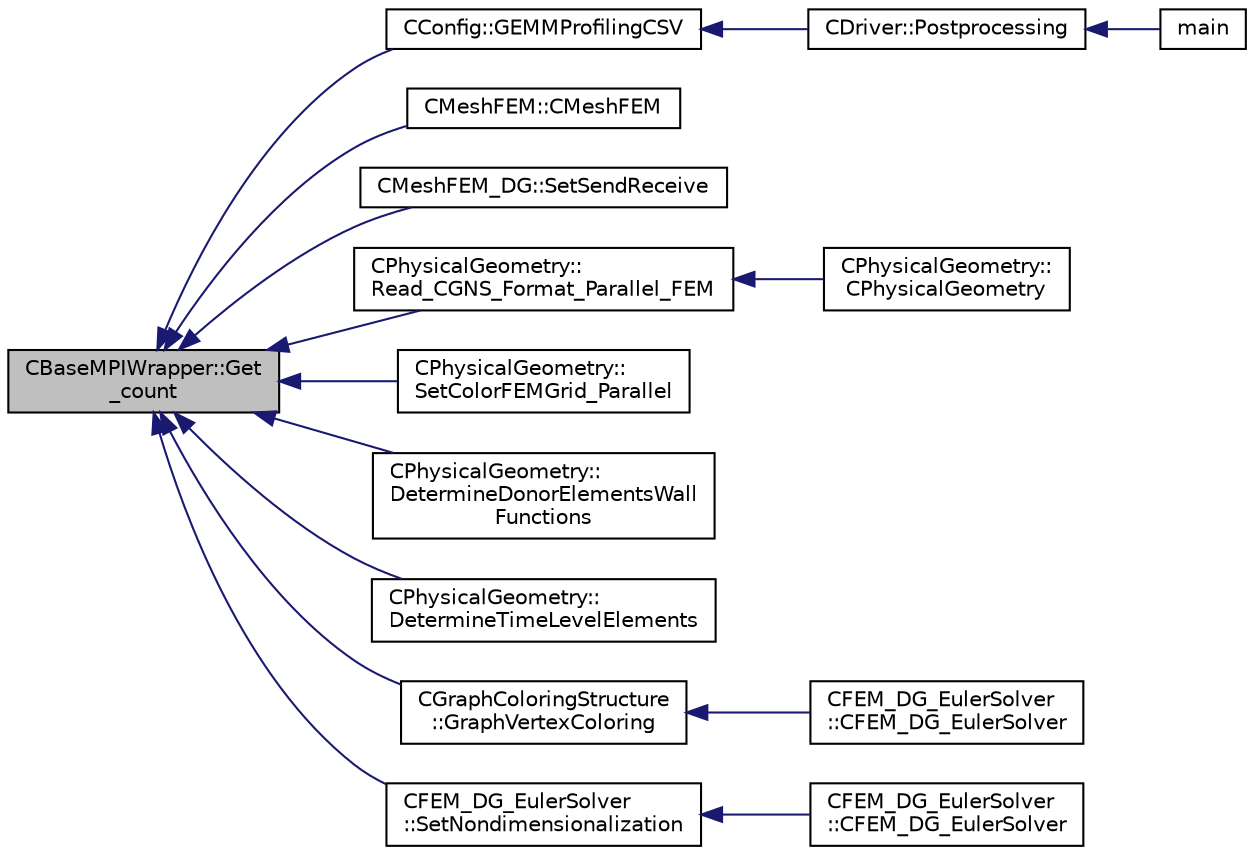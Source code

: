 digraph "CBaseMPIWrapper::Get_count"
{
  edge [fontname="Helvetica",fontsize="10",labelfontname="Helvetica",labelfontsize="10"];
  node [fontname="Helvetica",fontsize="10",shape=record];
  rankdir="LR";
  Node2261 [label="CBaseMPIWrapper::Get\l_count",height=0.2,width=0.4,color="black", fillcolor="grey75", style="filled", fontcolor="black"];
  Node2261 -> Node2262 [dir="back",color="midnightblue",fontsize="10",style="solid",fontname="Helvetica"];
  Node2262 [label="CConfig::GEMMProfilingCSV",height=0.2,width=0.4,color="black", fillcolor="white", style="filled",URL="$class_c_config.html#a23daca0da392584c34dde6d85ea1f40f",tooltip="Write a CSV file containing the results of the profiling. "];
  Node2262 -> Node2263 [dir="back",color="midnightblue",fontsize="10",style="solid",fontname="Helvetica"];
  Node2263 [label="CDriver::Postprocessing",height=0.2,width=0.4,color="black", fillcolor="white", style="filled",URL="$class_c_driver.html#a6ad9df8d8a8de75033ef296fed39c213",tooltip="Deallocation routine. "];
  Node2263 -> Node2264 [dir="back",color="midnightblue",fontsize="10",style="solid",fontname="Helvetica"];
  Node2264 [label="main",height=0.2,width=0.4,color="black", fillcolor="white", style="filled",URL="$_s_u2___c_f_d_8cpp.html#a0ddf1224851353fc92bfbff6f499fa97"];
  Node2261 -> Node2265 [dir="back",color="midnightblue",fontsize="10",style="solid",fontname="Helvetica"];
  Node2265 [label="CMeshFEM::CMeshFEM",height=0.2,width=0.4,color="black", fillcolor="white", style="filled",URL="$class_c_mesh_f_e_m.html#ae74b12670fb49ad4d28836d9fc2aab8d",tooltip="Redistributes the grid over the ranks and creates the halo layer. "];
  Node2261 -> Node2266 [dir="back",color="midnightblue",fontsize="10",style="solid",fontname="Helvetica"];
  Node2266 [label="CMeshFEM_DG::SetSendReceive",height=0.2,width=0.4,color="black", fillcolor="white", style="filled",URL="$class_c_mesh_f_e_m___d_g.html#adf8fcdf33a354af9a10af730fe9786bb",tooltip="Set the send receive boundaries of the grid. "];
  Node2261 -> Node2267 [dir="back",color="midnightblue",fontsize="10",style="solid",fontname="Helvetica"];
  Node2267 [label="CPhysicalGeometry::\lRead_CGNS_Format_Parallel_FEM",height=0.2,width=0.4,color="black", fillcolor="white", style="filled",URL="$class_c_physical_geometry.html#a5fa5c4805d03646f8bfbf8622265f958",tooltip="Reads for the FEM solver the geometry of the grid and adjust the boundary conditions with the configu..."];
  Node2267 -> Node2268 [dir="back",color="midnightblue",fontsize="10",style="solid",fontname="Helvetica"];
  Node2268 [label="CPhysicalGeometry::\lCPhysicalGeometry",height=0.2,width=0.4,color="black", fillcolor="white", style="filled",URL="$class_c_physical_geometry.html#a075a737b341a64de5463ddd41096692e",tooltip="Reads the geometry of the grid and adjust the boundary conditions with the configuration file..."];
  Node2261 -> Node2269 [dir="back",color="midnightblue",fontsize="10",style="solid",fontname="Helvetica"];
  Node2269 [label="CPhysicalGeometry::\lSetColorFEMGrid_Parallel",height=0.2,width=0.4,color="black", fillcolor="white", style="filled",URL="$class_c_physical_geometry.html#a731c0207381f31f0b1165b646abc2acb",tooltip="Set the domains for FEM grid partitioning using ParMETIS. "];
  Node2261 -> Node2270 [dir="back",color="midnightblue",fontsize="10",style="solid",fontname="Helvetica"];
  Node2270 [label="CPhysicalGeometry::\lDetermineDonorElementsWall\lFunctions",height=0.2,width=0.4,color="black", fillcolor="white", style="filled",URL="$class_c_physical_geometry.html#acef4e18142b580bf09f21e5b71387d5f",tooltip="Determine the donor elements for the boundary elements on viscous wall boundaries when wall functions..."];
  Node2261 -> Node2271 [dir="back",color="midnightblue",fontsize="10",style="solid",fontname="Helvetica"];
  Node2271 [label="CPhysicalGeometry::\lDetermineTimeLevelElements",height=0.2,width=0.4,color="black", fillcolor="white", style="filled",URL="$class_c_physical_geometry.html#a18f63cc49f7dc20241a0599ad1426ba8",tooltip="Determine the time level of the elements when time accurate local time stepping is employed..."];
  Node2261 -> Node2272 [dir="back",color="midnightblue",fontsize="10",style="solid",fontname="Helvetica"];
  Node2272 [label="CGraphColoringStructure\l::GraphVertexColoring",height=0.2,width=0.4,color="black", fillcolor="white", style="filled",URL="$class_c_graph_coloring_structure.html#af201979cd95be98ba34369bb30629956",tooltip="Function, which determines the colors for the vertices of the given graph. "];
  Node2272 -> Node2273 [dir="back",color="midnightblue",fontsize="10",style="solid",fontname="Helvetica"];
  Node2273 [label="CFEM_DG_EulerSolver\l::CFEM_DG_EulerSolver",height=0.2,width=0.4,color="black", fillcolor="white", style="filled",URL="$class_c_f_e_m___d_g___euler_solver.html#a677fa998b78bd489a3f8bee0d56623dd"];
  Node2261 -> Node2274 [dir="back",color="midnightblue",fontsize="10",style="solid",fontname="Helvetica"];
  Node2274 [label="CFEM_DG_EulerSolver\l::SetNondimensionalization",height=0.2,width=0.4,color="black", fillcolor="white", style="filled",URL="$class_c_f_e_m___d_g___euler_solver.html#a31316dc2fe564329d9bb372961b10a3a",tooltip="Set the fluid solver nondimensionalization. "];
  Node2274 -> Node2275 [dir="back",color="midnightblue",fontsize="10",style="solid",fontname="Helvetica"];
  Node2275 [label="CFEM_DG_EulerSolver\l::CFEM_DG_EulerSolver",height=0.2,width=0.4,color="black", fillcolor="white", style="filled",URL="$class_c_f_e_m___d_g___euler_solver.html#a70d30ef9e7cd7620d54ec73f4b1ed28c"];
}
